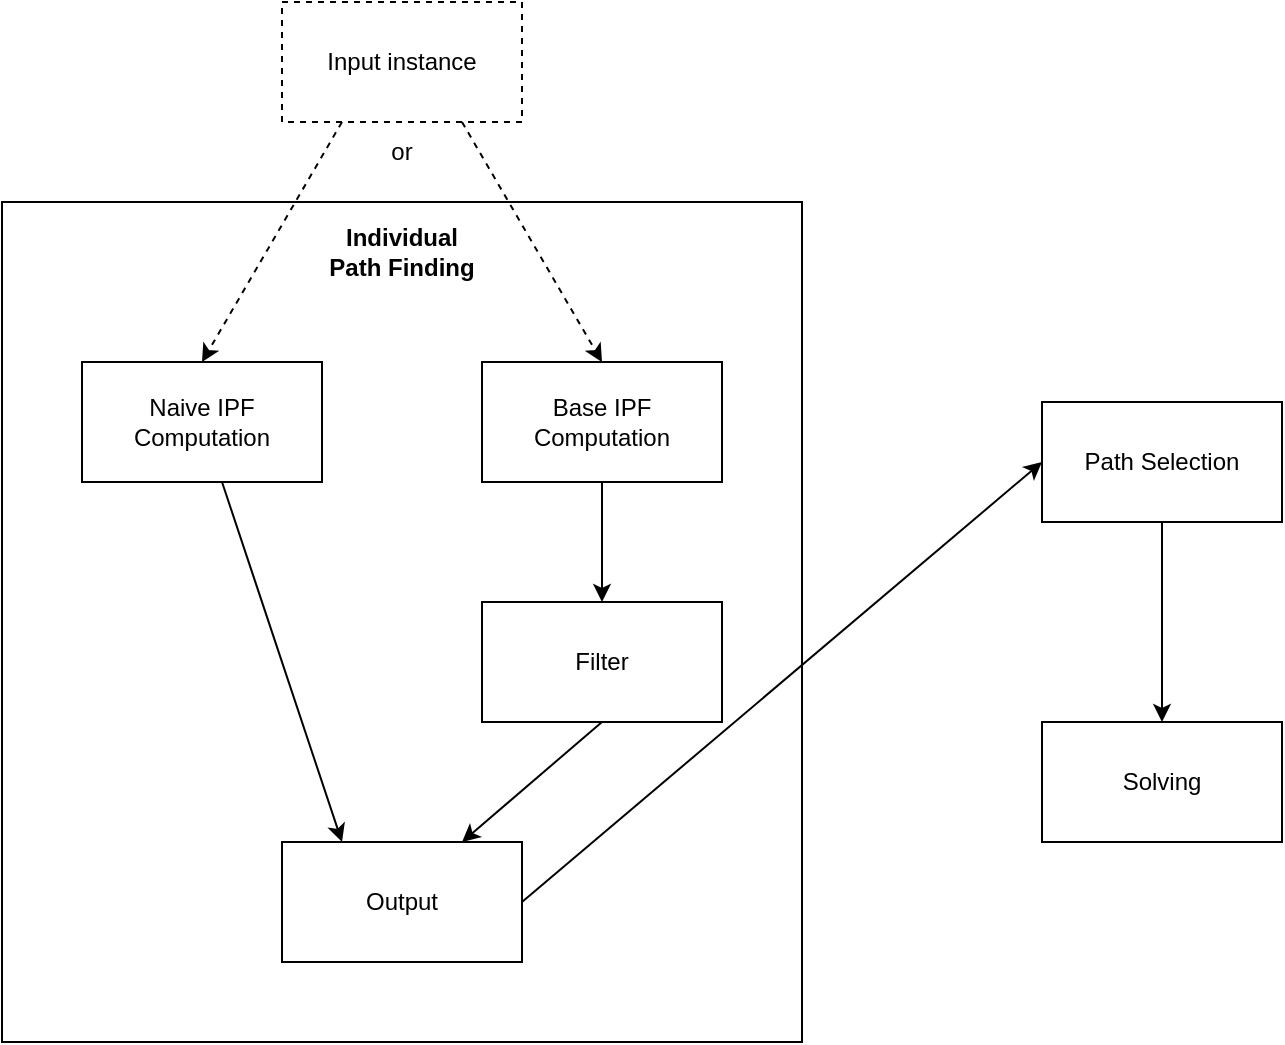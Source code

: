 <mxfile version="21.6.8" type="device">
  <diagram name="Page-1" id="lbdgc8jMhL7B5jz6P2VJ">
    <mxGraphModel dx="1433" dy="878" grid="1" gridSize="10" guides="1" tooltips="1" connect="1" arrows="1" fold="1" page="1" pageScale="1" pageWidth="827" pageHeight="1169" math="0" shadow="0">
      <root>
        <mxCell id="0" />
        <mxCell id="1" parent="0" />
        <mxCell id="9SAIgE2xZG0ANoVtEF0G-2" value="Path Selection" style="rounded=0;whiteSpace=wrap;html=1;" parent="1" vertex="1">
          <mxGeometry x="520" y="220" width="120" height="60" as="geometry" />
        </mxCell>
        <mxCell id="9SAIgE2xZG0ANoVtEF0G-3" value="Solving" style="rounded=0;whiteSpace=wrap;html=1;" parent="1" vertex="1">
          <mxGeometry x="520" y="380" width="120" height="60" as="geometry" />
        </mxCell>
        <mxCell id="9SAIgE2xZG0ANoVtEF0G-5" value="" style="endArrow=classic;html=1;rounded=0;exitX=0.5;exitY=1;exitDx=0;exitDy=0;entryX=0.5;entryY=0;entryDx=0;entryDy=0;" parent="1" source="9SAIgE2xZG0ANoVtEF0G-2" target="9SAIgE2xZG0ANoVtEF0G-3" edge="1">
          <mxGeometry width="50" height="50" relative="1" as="geometry">
            <mxPoint x="590" y="610" as="sourcePoint" />
            <mxPoint x="640" y="560" as="targetPoint" />
          </mxGeometry>
        </mxCell>
        <mxCell id="9SAIgE2xZG0ANoVtEF0G-6" value="" style="rounded=0;whiteSpace=wrap;html=1;fillColor=none;" parent="1" vertex="1">
          <mxGeometry y="120" width="400" height="420" as="geometry" />
        </mxCell>
        <mxCell id="9SAIgE2xZG0ANoVtEF0G-7" value="Naive IPF Computation" style="rounded=0;whiteSpace=wrap;html=1;" parent="1" vertex="1">
          <mxGeometry x="40" y="200" width="120" height="60" as="geometry" />
        </mxCell>
        <mxCell id="9SAIgE2xZG0ANoVtEF0G-8" value="Input instance" style="rounded=0;whiteSpace=wrap;html=1;dashed=1;" parent="1" vertex="1">
          <mxGeometry x="140" y="20" width="120" height="60" as="geometry" />
        </mxCell>
        <mxCell id="UusXzDgJoU5kTdzUB4V4-4" value="" style="edgeStyle=orthogonalEdgeStyle;rounded=0;orthogonalLoop=1;jettySize=auto;html=1;" parent="1" source="9SAIgE2xZG0ANoVtEF0G-9" target="UusXzDgJoU5kTdzUB4V4-3" edge="1">
          <mxGeometry relative="1" as="geometry" />
        </mxCell>
        <mxCell id="9SAIgE2xZG0ANoVtEF0G-9" value="Base IPF Computation" style="rounded=0;whiteSpace=wrap;html=1;" parent="1" vertex="1">
          <mxGeometry x="240" y="200" width="120" height="60" as="geometry" />
        </mxCell>
        <mxCell id="9SAIgE2xZG0ANoVtEF0G-12" value="or" style="text;html=1;strokeColor=none;fillColor=none;align=center;verticalAlign=middle;whiteSpace=wrap;rounded=0;" parent="1" vertex="1">
          <mxGeometry x="170" y="80" width="60" height="30" as="geometry" />
        </mxCell>
        <mxCell id="UusXzDgJoU5kTdzUB4V4-1" value="" style="endArrow=classic;html=1;rounded=0;exitX=0.75;exitY=1;exitDx=0;exitDy=0;entryX=0.5;entryY=0;entryDx=0;entryDy=0;dashed=1;" parent="1" source="9SAIgE2xZG0ANoVtEF0G-8" target="9SAIgE2xZG0ANoVtEF0G-9" edge="1">
          <mxGeometry width="50" height="50" relative="1" as="geometry">
            <mxPoint x="330" y="70" as="sourcePoint" />
            <mxPoint x="380" y="20" as="targetPoint" />
          </mxGeometry>
        </mxCell>
        <mxCell id="UusXzDgJoU5kTdzUB4V4-2" value="" style="endArrow=classic;html=1;rounded=0;exitX=0.25;exitY=1;exitDx=0;exitDy=0;entryX=0.5;entryY=0;entryDx=0;entryDy=0;dashed=1;" parent="1" source="9SAIgE2xZG0ANoVtEF0G-8" target="9SAIgE2xZG0ANoVtEF0G-7" edge="1">
          <mxGeometry width="50" height="50" relative="1" as="geometry">
            <mxPoint x="160" y="120" as="sourcePoint" />
            <mxPoint x="230" y="200" as="targetPoint" />
          </mxGeometry>
        </mxCell>
        <mxCell id="UusXzDgJoU5kTdzUB4V4-3" value="Filter" style="rounded=0;whiteSpace=wrap;html=1;" parent="1" vertex="1">
          <mxGeometry x="240" y="320" width="120" height="60" as="geometry" />
        </mxCell>
        <mxCell id="UusXzDgJoU5kTdzUB4V4-5" value="Output" style="rounded=0;whiteSpace=wrap;html=1;" parent="1" vertex="1">
          <mxGeometry x="140" y="440" width="120" height="60" as="geometry" />
        </mxCell>
        <mxCell id="UusXzDgJoU5kTdzUB4V4-6" value="" style="endArrow=classic;html=1;rounded=0;entryX=0.25;entryY=0;entryDx=0;entryDy=0;" parent="1" source="9SAIgE2xZG0ANoVtEF0G-7" target="UusXzDgJoU5kTdzUB4V4-5" edge="1">
          <mxGeometry width="50" height="50" relative="1" as="geometry">
            <mxPoint x="190" y="300" as="sourcePoint" />
            <mxPoint x="120" y="380" as="targetPoint" />
          </mxGeometry>
        </mxCell>
        <mxCell id="UusXzDgJoU5kTdzUB4V4-7" value="" style="endArrow=classic;html=1;rounded=0;entryX=0.75;entryY=0;entryDx=0;entryDy=0;exitX=0.5;exitY=1;exitDx=0;exitDy=0;" parent="1" source="UusXzDgJoU5kTdzUB4V4-3" target="UusXzDgJoU5kTdzUB4V4-5" edge="1">
          <mxGeometry width="50" height="50" relative="1" as="geometry">
            <mxPoint x="120" y="230" as="sourcePoint" />
            <mxPoint x="180" y="410" as="targetPoint" />
          </mxGeometry>
        </mxCell>
        <mxCell id="UusXzDgJoU5kTdzUB4V4-8" value="" style="endArrow=classic;html=1;rounded=0;exitX=1;exitY=0.5;exitDx=0;exitDy=0;entryX=0;entryY=0.5;entryDx=0;entryDy=0;" parent="1" source="UusXzDgJoU5kTdzUB4V4-5" target="9SAIgE2xZG0ANoVtEF0G-2" edge="1">
          <mxGeometry width="50" height="50" relative="1" as="geometry">
            <mxPoint x="430" y="270" as="sourcePoint" />
            <mxPoint x="480" y="220" as="targetPoint" />
          </mxGeometry>
        </mxCell>
        <mxCell id="UusXzDgJoU5kTdzUB4V4-9" value="&lt;b&gt;Individual Path Finding&lt;/b&gt;" style="text;html=1;strokeColor=none;fillColor=none;align=center;verticalAlign=middle;whiteSpace=wrap;rounded=0;" parent="1" vertex="1">
          <mxGeometry x="160" y="130" width="80" height="30" as="geometry" />
        </mxCell>
      </root>
    </mxGraphModel>
  </diagram>
</mxfile>
